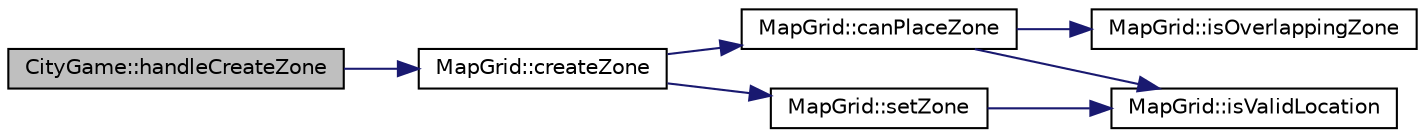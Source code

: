 digraph "CityGame::handleCreateZone"
{
 // LATEX_PDF_SIZE
  edge [fontname="Helvetica",fontsize="10",labelfontname="Helvetica",labelfontsize="10"];
  node [fontname="Helvetica",fontsize="10",shape=record];
  rankdir="LR";
  Node1 [label="CityGame::handleCreateZone",height=0.2,width=0.4,color="black", fillcolor="grey75", style="filled", fontcolor="black",tooltip=" "];
  Node1 -> Node2 [color="midnightblue",fontsize="10",style="solid"];
  Node2 [label="MapGrid::createZone",height=0.2,width=0.4,color="black", fillcolor="white", style="filled",URL="$classMapGrid.html#a799c5f887a651f71f8ebfbc8bf18e52d",tooltip=" "];
  Node2 -> Node3 [color="midnightblue",fontsize="10",style="solid"];
  Node3 [label="MapGrid::canPlaceZone",height=0.2,width=0.4,color="black", fillcolor="white", style="filled",URL="$classMapGrid.html#ab94f2f15d2178324ce930280ec88a28d",tooltip=" "];
  Node3 -> Node4 [color="midnightblue",fontsize="10",style="solid"];
  Node4 [label="MapGrid::isOverlappingZone",height=0.2,width=0.4,color="black", fillcolor="white", style="filled",URL="$classMapGrid.html#ad62e84eca9c689c73f6e70d68b0506f1",tooltip=" "];
  Node3 -> Node5 [color="midnightblue",fontsize="10",style="solid"];
  Node5 [label="MapGrid::isValidLocation",height=0.2,width=0.4,color="black", fillcolor="white", style="filled",URL="$classMapGrid.html#a609c06dd38f67e93a766d5bb8b9cb197",tooltip=" "];
  Node2 -> Node6 [color="midnightblue",fontsize="10",style="solid"];
  Node6 [label="MapGrid::setZone",height=0.2,width=0.4,color="black", fillcolor="white", style="filled",URL="$classMapGrid.html#af8210e162dae20a969c8d4e880dee2f7",tooltip=" "];
  Node6 -> Node5 [color="midnightblue",fontsize="10",style="solid"];
}
